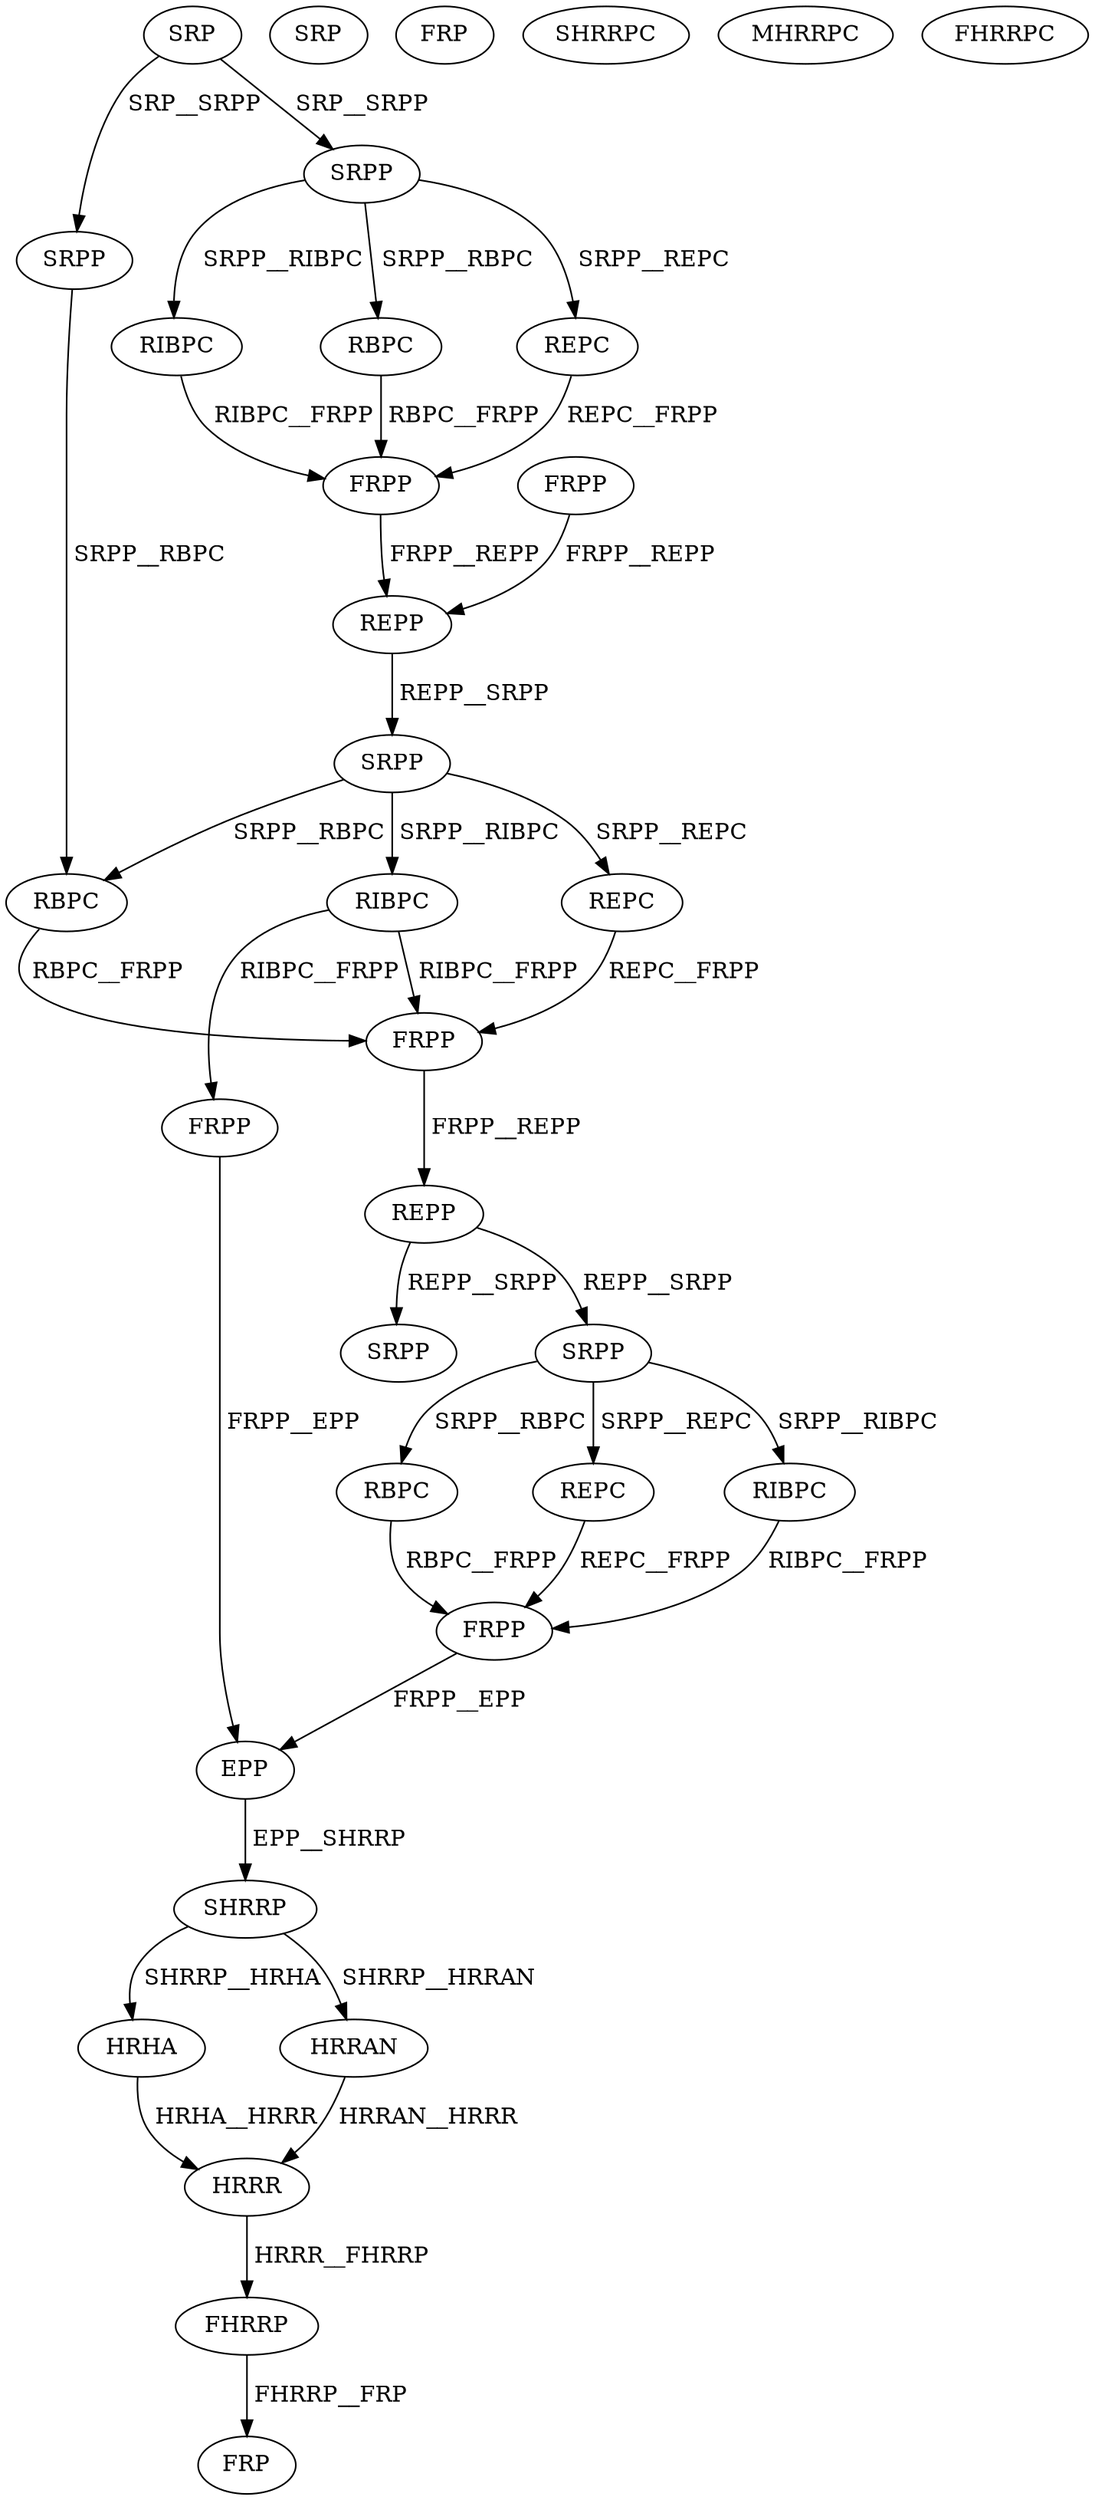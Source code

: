 digraph G { 
1 [label="SRP",color=black,fontcolor=black];
2 [label="SRPP",color=black,fontcolor=black];
3 [label="FRPP",color=black,fontcolor=black];
4 [label="RIBPC",color=black,fontcolor=black];
5 [label="RBPC",color=black,fontcolor=black];
6 [label="REPC",color=black,fontcolor=black];
7 [label="FRPP",color=black,fontcolor=black];
8 [label="SRPP",color=black,fontcolor=black];
9 [label="REPP",color=black,fontcolor=black];
10 [label="SRPP",color=black,fontcolor=black];
11 [label="RBPC",color=black,fontcolor=black];
12 [label="REPC",color=black,fontcolor=black];
13 [label="RIBPC",color=black,fontcolor=black];
14 [label="FRPP",color=black,fontcolor=black];
15 [label="REPP",color=black,fontcolor=black];
16 [label="SRPP",color=black,fontcolor=black];
17 [label="FRPP",color=black,fontcolor=black];
18 [label="RBPC",color=black,fontcolor=black];
19 [label="REPC",color=black,fontcolor=black];
20 [label="RIBPC",color=black,fontcolor=black];
21 [label="FRPP",color=black,fontcolor=black];
22 [label="SRPP",color=black,fontcolor=black];
23 [label="EPP",color=black,fontcolor=black];
24 [label="SHRRP",color=black,fontcolor=black];
25 [label="SRP",color=black,fontcolor=black];
26 [label="FRP",color=black,fontcolor=black];
27 [label="HRHA",color=black,fontcolor=black];
28 [label="HRRAN",color=black,fontcolor=black];
29 [label="SHRRPC",color=black,fontcolor=black];
30 [label="MHRRPC",color=black,fontcolor=black];
31 [label="FHRRPC",color=black,fontcolor=black];
32 [label="HRRR",color=black,fontcolor=black];
33 [label="FHRRP",color=black,fontcolor=black];
34 [label="FRP",color=black,fontcolor=black];
1->2[label=" SRP__SRPP",color=black,fontcolor=black];
1->8[label=" SRP__SRPP",color=black,fontcolor=black];
2->4[label=" SRPP__RIBPC",color=black,fontcolor=black];
2->5[label=" SRPP__RBPC",color=black,fontcolor=black];
2->6[label=" SRPP__REPC",color=black,fontcolor=black];
3->9[label=" FRPP__REPP",color=black,fontcolor=black];
4->7[label=" RIBPC__FRPP",color=black,fontcolor=black];
5->7[label=" RBPC__FRPP",color=black,fontcolor=black];
6->7[label=" REPC__FRPP",color=black,fontcolor=black];
7->9[label=" FRPP__REPP",color=black,fontcolor=black];
8->11[label=" SRPP__RBPC",color=black,fontcolor=black];
9->10[label=" REPP__SRPP",color=black,fontcolor=black];
10->11[label=" SRPP__RBPC",color=black,fontcolor=black];
10->12[label=" SRPP__REPC",color=black,fontcolor=black];
10->13[label=" SRPP__RIBPC",color=black,fontcolor=black];
11->14[label=" RBPC__FRPP",color=black,fontcolor=black];
12->14[label=" REPC__FRPP",color=black,fontcolor=black];
13->14[label=" RIBPC__FRPP",color=black,fontcolor=black];
13->17[label=" RIBPC__FRPP",color=black,fontcolor=black];
14->15[label=" FRPP__REPP",color=black,fontcolor=black];
15->16[label=" REPP__SRPP",color=black,fontcolor=black];
15->22[label=" REPP__SRPP",color=black,fontcolor=black];
16->18[label=" SRPP__RBPC",color=black,fontcolor=black];
16->19[label=" SRPP__REPC",color=black,fontcolor=black];
16->20[label=" SRPP__RIBPC",color=black,fontcolor=black];
17->23[label=" FRPP__EPP",color=black,fontcolor=black];
18->21[label=" RBPC__FRPP",color=black,fontcolor=black];
19->21[label=" REPC__FRPP",color=black,fontcolor=black];
20->21[label=" RIBPC__FRPP",color=black,fontcolor=black];
21->23[label=" FRPP__EPP",color=black,fontcolor=black];
23->24[label=" EPP__SHRRP",color=black,fontcolor=black];
24->27[label=" SHRRP__HRHA",color=black,fontcolor=black];
24->28[label=" SHRRP__HRRAN",color=black,fontcolor=black];
27->32[label=" HRHA__HRRR",color=black,fontcolor=black];
28->32[label=" HRRAN__HRRR",color=black,fontcolor=black];
32->33[label=" HRRR__FHRRP",color=black,fontcolor=black];
33->34[label=" FHRRP__FRP",color=black,fontcolor=black];
}
